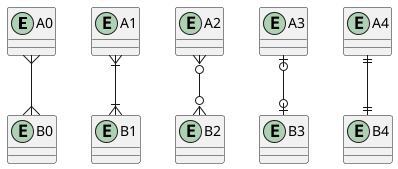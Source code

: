 @startuml sample

entity A0
entity B0
A0 }--{ B0

entity A1
entity B1
A1 }|--|{ B1

entity A2
entity B2
A2 }o--o{ B2

entity A3
entity B3
A3 |o--o| B3

entity A4
entity B4
A4 ||--|| B4

@enduml